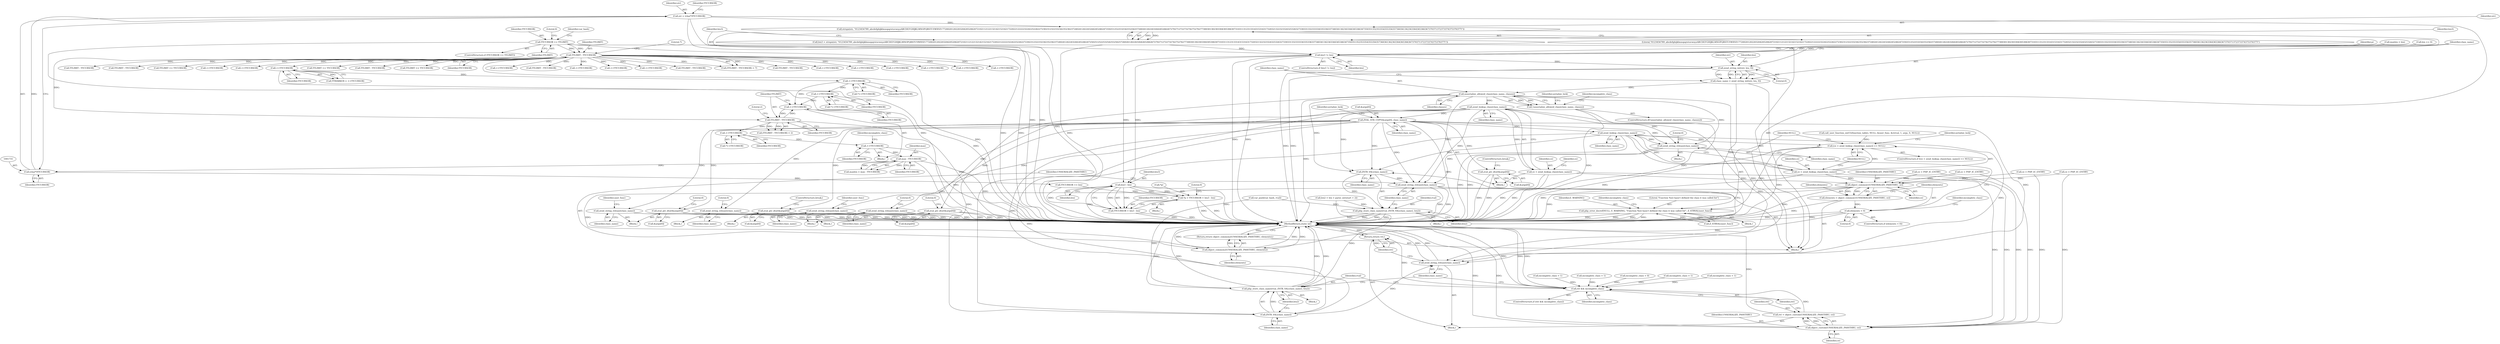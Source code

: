 digraph "0_php-src_1a23ebc1fff59bf480ca92963b36eba5c1b904c4@API" {
"1001766" [label="(Call,strspn(str, \"0123456789_abcdefghijklmnopqrstuvwxyzABCDEFGHIJKLMNOPQRSTUVWXYZ\177\200\201\202\203\204\205\206\207\210\211\212\213\214\215\216\217\220\221\222\223\224\225\226\227\230\231\232\233\234\235\236\237\240\241\242\243\244\245\246\247\250\251\252\253\254\255\256\257\260\261\262\263\264\265\266\267\270\271\272\273\274\275\276\277\300\301\302\303\304\305\306\307\310\311\312\313\314\315\316\317\320\321\322\323\324\325\326\327\330\331\332\333\334\335\336\337\340\341\342\343\344\345\346\347\350\351\352\353\354\355\356\357\360\361\362\363\364\365\366\367\370\371\372\373\374\375\376\377\\\"))"];
"1001728" [label="(Call,str = (char*)YYCURSOR)"];
"1001730" [label="(Call,(char*)YYCURSOR)"];
"1001708" [label="(Call,max - YYCURSOR)"];
"1001662" [label="(Call,++YYCURSOR)"];
"1001237" [label="(Call,++YYCURSOR)"];
"1000705" [label="(Call,YYLIMIT - YYCURSOR)"];
"1000152" [label="(Call,YYLIMIT - YYCURSOR)"];
"1000125" [label="(Call,YYCURSOR >= YYLIMIT)"];
"1000701" [label="(Call,++YYCURSOR)"];
"1000365" [label="(Call,++YYCURSOR)"];
"1000205" [label="(Call,++YYCURSOR)"];
"1000687" [label="(Call,++YYCURSOR)"];
"1001764" [label="(Call,len3 = strspn(str, \"0123456789_abcdefghijklmnopqrstuvwxyzABCDEFGHIJKLMNOPQRSTUVWXYZ\177\200\201\202\203\204\205\206\207\210\211\212\213\214\215\216\217\220\221\222\223\224\225\226\227\230\231\232\233\234\235\236\237\240\241\242\243\244\245\246\247\250\251\252\253\254\255\256\257\260\261\262\263\264\265\266\267\270\271\272\273\274\275\276\277\300\301\302\303\304\305\306\307\310\311\312\313\314\315\316\317\320\321\322\323\324\325\326\327\330\331\332\333\334\335\336\337\340\341\342\343\344\345\346\347\350\351\352\353\354\355\356\357\360\361\362\363\364\365\366\367\370\371\372\373\374\375\376\377\\\"))"];
"1001770" [label="(Call,len3 != len)"];
"1001779" [label="(Call,len3 - len)"];
"1001774" [label="(Call,*p = YYCURSOR + len3 - len)"];
"1001777" [label="(Call,YYCURSOR + len3 - len)"];
"1001786" [label="(Call,zend_string_init(str, len, 0))"];
"1001784" [label="(Call,class_name = zend_string_init(str, len, 0))"];
"1001794" [label="(Call,unserialize_allowed_class(class_name, classes))"];
"1001793" [label="(Call,!unserialize_allowed_class(class_name, classes))"];
"1001810" [label="(Call,zend_lookup_class(class_name))"];
"1001808" [label="(Call,ce = zend_lookup_class(class_name))"];
"1001996" [label="(Call,object_custom(UNSERIALIZE_PASSTHRU, ce))"];
"1001994" [label="(Call,ret = object_custom(UNSERIALIZE_PASSTHRU, ce))"];
"1002000" [label="(Call,ret && incomplete_class)"];
"1002011" [label="(Return,return ret;)"];
"1002015" [label="(Call,object_common1(UNSERIALIZE_PASSTHRU, ce))"];
"1002013" [label="(Call,elements = object_common1(UNSERIALIZE_PASSTHRU, ce))"];
"1002019" [label="(Call,elements < 0)"];
"1002038" [label="(Call,object_common2(UNSERIALIZE_PASSTHRU, elements))"];
"1002037" [label="(Return,return object_common2(UNSERIALIZE_PASSTHRU, elements);)"];
"1001822" [label="(Call,zend_string_release(class_name))"];
"1001834" [label="(Call,zend_string_release(class_name))"];
"1001863" [label="(Call,ZVAL_STR_COPY(&args[0], class_name))"];
"1001895" [label="(Call,zend_string_release(class_name))"];
"1001900" [label="(Call,zval_ptr_dtor(&args[0]))"];
"1001922" [label="(Call,zval_ptr_dtor(&args[0]))"];
"1001938" [label="(Call,zend_string_release(class_name))"];
"1001943" [label="(Call,zval_ptr_dtor(&args[0]))"];
"1001957" [label="(Call,zend_lookup_class(class_name))"];
"1001954" [label="(Call,(ce = zend_lookup_class(class_name)) == NULL)"];
"1001961" [label="(Call,php_error_docref(NULL, E_WARNING, \"Function %s() hasn't defined the class it was called for\", Z_STRVAL(user_func)))"];
"1001955" [label="(Call,ce = zend_lookup_class(class_name))"];
"1002006" [label="(Call,ZSTR_VAL(class_name))"];
"1002004" [label="(Call,php_store_class_name(rval, ZSTR_VAL(class_name), len2))"];
"1002009" [label="(Call,zend_string_release(class_name))"];
"1002023" [label="(Call,zend_string_release(class_name))"];
"1002032" [label="(Call,ZSTR_VAL(class_name))"];
"1002030" [label="(Call,php_store_class_name(rval, ZSTR_VAL(class_name), len2))"];
"1002035" [label="(Call,zend_string_release(class_name))"];
"1001979" [label="(Call,zval_ptr_dtor(&args[0]))"];
"1000708" [label="(Literal,2)"];
"1001967" [label="(Call,incomplete_class = 1)"];
"1001809" [label="(Identifier,ce)"];
"1000273" [label="(Call,++YYCURSOR)"];
"1001906" [label="(Literal,0)"];
"1000364" [label="(Call,*++YYCURSOR)"];
"1001992" [label="(Block,)"];
"1001115" [label="(Call,YYLIMIT - YYCURSOR)"];
"1000706" [label="(Identifier,YYLIMIT)"];
"1001835" [label="(Identifier,class_name)"];
"1001775" [label="(Call,*p)"];
"1001834" [label="(Call,zend_string_release(class_name))"];
"1000205" [label="(Call,++YYCURSOR)"];
"1001954" [label="(Call,(ce = zend_lookup_class(class_name)) == NULL)"];
"1002019" [label="(Call,elements < 0)"];
"1002011" [label="(Return,return ret;)"];
"1001771" [label="(Identifier,len3)"];
"1000125" [label="(Call,YYCURSOR >= YYLIMIT)"];
"1002017" [label="(Identifier,ce)"];
"1001708" [label="(Call,max - YYCURSOR)"];
"1001851" [label="(Call,incomplete_class = 1)"];
"1001943" [label="(Call,zval_ptr_dtor(&args[0]))"];
"1001772" [label="(Identifier,len)"];
"1001710" [label="(Identifier,YYCURSOR)"];
"1000231" [label="(Call,++YYCURSOR)"];
"1001729" [label="(Identifier,str)"];
"1000701" [label="(Call,++YYCURSOR)"];
"1002022" [label="(Block,)"];
"1000133" [label="(Identifier,var_hash)"];
"1001833" [label="(Block,)"];
"1001887" [label="(Block,)"];
"1002039" [label="(Identifier,UNSERIALIZE_PASSTHRU)"];
"1001675" [label="(Identifier,incomplete_class)"];
"1001822" [label="(Call,zend_string_release(class_name))"];
"1001770" [label="(Call,len3 != len)"];
"1000287" [label="(Call,++YYCURSOR)"];
"1001994" [label="(Call,ret = object_custom(UNSERIALIZE_PASSTHRU, ce))"];
"1001923" [label="(Call,&args[0])"];
"1001899" [label="(Identifier,user_func)"];
"1001949" [label="(Literal,0)"];
"1002004" [label="(Call,php_store_class_name(rval, ZSTR_VAL(class_name), len2))"];
"1001787" [label="(Identifier,str)"];
"1002000" [label="(Call,ret && incomplete_class)"];
"1002003" [label="(Block,)"];
"1001821" [label="(Block,)"];
"1002031" [label="(Identifier,rval)"];
"1001825" [label="(Literal,0)"];
"1001863" [label="(Call,ZVAL_STR_COPY(&args[0], class_name))"];
"1000352" [label="(Call,++YYCURSOR)"];
"1002038" [label="(Call,object_common2(UNSERIALIZE_PASSTHRU, elements))"];
"1002012" [label="(Identifier,ret)"];
"1001961" [label="(Call,php_error_docref(NULL, E_WARNING, \"Function %s() hasn't defined the class it was called for\", Z_STRVAL(user_func)))"];
"1001237" [label="(Call,++YYCURSOR)"];
"1002035" [label="(Call,zend_string_release(class_name))"];
"1001358" [label="(Call,YYLIMIT - YYCURSOR)"];
"1002002" [label="(Identifier,incomplete_class)"];
"1001674" [label="(Call,incomplete_class = 0)"];
"1001970" [label="(Call,ce = PHP_IC_ENTRY)"];
"1002007" [label="(Identifier,class_name)"];
"1001778" [label="(Identifier,YYCURSOR)"];
"1001698" [label="(Call,len2 = len = parse_uiv(start + 2))"];
"1001984" [label="(ControlStructure,break;)"];
"1001779" [label="(Call,len3 - len)"];
"1000687" [label="(Call,++YYCURSOR)"];
"1001939" [label="(Identifier,class_name)"];
"1000127" [label="(Identifier,YYLIMIT)"];
"1000151" [label="(Call,(YYLIMIT - YYCURSOR) < 7)"];
"1001896" [label="(Identifier,class_name)"];
"1001808" [label="(Call,ce = zend_lookup_class(class_name))"];
"1002018" [label="(ControlStructure,if (elements < 0))"];
"1002016" [label="(Identifier,UNSERIALIZE_PASSTHRU)"];
"1001777" [label="(Call,YYCURSOR + len3 - len)"];
"1001962" [label="(Identifier,NULL)"];
"1001732" [label="(Identifier,YYCURSOR)"];
"1002026" [label="(Literal,0)"];
"1000960" [label="(Call,YYLIMIT - YYCURSOR)"];
"1001997" [label="(Identifier,UNSERIALIZE_PASSTHRU)"];
"1000343" [label="(Call,++YYCURSOR)"];
"1001794" [label="(Call,unserialize_allowed_class(class_name, classes))"];
"1002032" [label="(Call,ZSTR_VAL(class_name))"];
"1001807" [label="(Identifier,serialize_lock)"];
"1001238" [label="(Identifier,YYCURSOR)"];
"1001773" [label="(Block,)"];
"1001999" [label="(ControlStructure,if (ret && incomplete_class))"];
"1001786" [label="(Call,zend_string_init(str, len, 0))"];
"1001663" [label="(Identifier,YYCURSOR)"];
"1001733" [label="(Call,YYCURSOR += len)"];
"1000217" [label="(Call,++YYCURSOR)"];
"1001662" [label="(Call,++YYCURSOR)"];
"1001823" [label="(Identifier,class_name)"];
"1001874" [label="(Call,call_user_function_ex(CG(function_table), NULL, &user_func, &retval, 1, args, 0, NULL))"];
"1002013" [label="(Call,elements = object_common1(UNSERIALIZE_PASSTHRU, ce))"];
"1001781" [label="(Identifier,len)"];
"1001980" [label="(Call,&args[0])"];
"1000366" [label="(Identifier,YYCURSOR)"];
"1001798" [label="(Call,incomplete_class = 1)"];
"1002023" [label="(Call,zend_string_release(class_name))"];
"1002028" [label="(Identifier,incomplete_class)"];
"1001795" [label="(Identifier,class_name)"];
"1001900" [label="(Call,zval_ptr_dtor(&args[0]))"];
"1001769" [label="(ControlStructure,if (len3 != len))"];
"1001709" [label="(Identifier,max)"];
"1001996" [label="(Call,object_custom(UNSERIALIZE_PASSTHRU, ce))"];
"1001793" [label="(Call,!unserialize_allowed_class(class_name, classes))"];
"1000147" [label="(Block,)"];
"1001768" [label="(Literal,\"0123456789_abcdefghijklmnopqrstuvwxyzABCDEFGHIJKLMNOPQRSTUVWXYZ\177\200\201\202\203\204\205\206\207\210\211\212\213\214\215\216\217\220\221\222\223\224\225\226\227\230\231\232\233\234\235\236\237\240\241\242\243\244\245\246\247\250\251\252\253\254\255\256\257\260\261\262\263\264\265\266\267\270\271\272\273\274\275\276\277\300\301\302\303\304\305\306\307\310\311\312\313\314\315\316\317\320\321\322\323\324\325\326\327\330\331\332\333\334\335\336\337\340\341\342\343\344\345\346\347\350\351\352\353\354\355\356\357\360\361\362\363\364\365\366\367\370\371\372\373\374\375\376\377\\\")"];
"1001765" [label="(Identifier,len3)"];
"1001728" [label="(Call,str = (char*)YYCURSOR)"];
"1002021" [label="(Literal,0)"];
"1002447" [label="(MethodReturn,static int)"];
"1000704" [label="(Call,(YYLIMIT - YYCURSOR) < 2)"];
"1001784" [label="(Call,class_name = zend_string_init(str, len, 0))"];
"1001796" [label="(Identifier,classes)"];
"1000301" [label="(Call,++YYCURSOR)"];
"1001956" [label="(Identifier,ce)"];
"1001913" [label="(Call,incomplete_class = 1)"];
"1001959" [label="(Identifier,NULL)"];
"1001776" [label="(Identifier,p)"];
"1000193" [label="(Call,++YYCURSOR)"];
"1001901" [label="(Call,&args[0])"];
"1001927" [label="(ControlStructure,break;)"];
"1001780" [label="(Identifier,len3)"];
"1000705" [label="(Call,YYLIMIT - YYCURSOR)"];
"1000124" [label="(ControlStructure,if (YYCURSOR >= YYLIMIT))"];
"1001734" [label="(Identifier,YYCURSOR)"];
"1001965" [label="(Call,Z_STRVAL(user_func))"];
"1001801" [label="(Call,ce = PHP_IC_ENTRY)"];
"1001785" [label="(Identifier,class_name)"];
"1001963" [label="(Identifier,E_WARNING)"];
"1000329" [label="(Call,++YYCURSOR)"];
"1000702" [label="(Identifier,YYCURSOR)"];
"1001706" [label="(Call,maxlen = max - YYCURSOR)"];
"1000206" [label="(Identifier,YYCURSOR)"];
"1001713" [label="(Call,maxlen < len)"];
"1002015" [label="(Call,object_common1(UNSERIALIZE_PASSTHRU, ce))"];
"1001788" [label="(Identifier,len)"];
"1001783" [label="(Literal,0)"];
"1001791" [label="(Block,)"];
"1001944" [label="(Call,&args[0])"];
"1000203" [label="(Call,YYMARKER = ++YYCURSOR)"];
"1001938" [label="(Call,zend_string_release(class_name))"];
"1001730" [label="(Call,(char*)YYCURSOR)"];
"1001937" [label="(Block,)"];
"1001799" [label="(Identifier,incomplete_class)"];
"1001854" [label="(Call,ce = PHP_IC_ENTRY)"];
"1001871" [label="(Identifier,serialize_lock)"];
"1000365" [label="(Call,++YYCURSOR)"];
"1002036" [label="(Identifier,class_name)"];
"1001716" [label="(Call,len == 0)"];
"1001960" [label="(Block,)"];
"1002024" [label="(Identifier,class_name)"];
"1000245" [label="(Call,++YYCURSOR)"];
"1000153" [label="(Identifier,YYLIMIT)"];
"1001975" [label="(Identifier,serialize_lock)"];
"1001998" [label="(Identifier,ce)"];
"1001764" [label="(Call,len3 = strspn(str, \"0123456789_abcdefghijklmnopqrstuvwxyzABCDEFGHIJKLMNOPQRSTUVWXYZ\177\200\201\202\203\204\205\206\207\210\211\212\213\214\215\216\217\220\221\222\223\224\225\226\227\230\231\232\233\234\235\236\237\240\241\242\243\244\245\246\247\250\251\252\253\254\255\256\257\260\261\262\263\264\265\266\267\270\271\272\273\274\275\276\277\300\301\302\303\304\305\306\307\310\311\312\313\314\315\316\317\320\321\322\323\324\325\326\327\330\331\332\333\334\335\336\337\340\341\342\343\344\345\346\347\350\351\352\353\354\355\356\357\360\361\362\363\364\365\366\367\370\371\372\373\374\375\376\377\\\"))"];
"1001916" [label="(Call,ce = PHP_IC_ENTRY)"];
"1001968" [label="(Identifier,incomplete_class)"];
"1001207" [label="(Call,YYLIMIT - YYCURSOR)"];
"1001964" [label="(Literal,\"Function %s() hasn't defined the class it was called for\")"];
"1002034" [label="(Identifier,len2)"];
"1000802" [label="(Call,YYLIMIT - YYCURSOR)"];
"1000155" [label="(Literal,7)"];
"1000707" [label="(Identifier,YYCURSOR)"];
"1001161" [label="(Call,YYLIMIT <= YYCURSOR)"];
"1000688" [label="(Identifier,YYCURSOR)"];
"1002005" [label="(Identifier,rval)"];
"1002033" [label="(Identifier,class_name)"];
"1001236" [label="(Call,*++YYCURSOR)"];
"1001868" [label="(Identifier,class_name)"];
"1000126" [label="(Identifier,YYCURSOR)"];
"1001767" [label="(Identifier,str)"];
"1002009" [label="(Call,zend_string_release(class_name))"];
"1002008" [label="(Identifier,len2)"];
"1002006" [label="(Call,ZSTR_VAL(class_name))"];
"1001942" [label="(Identifier,user_func)"];
"1000315" [label="(Call,++YYCURSOR)"];
"1001813" [label="(Identifier,ce)"];
"1001995" [label="(Identifier,ret)"];
"1002040" [label="(Identifier,elements)"];
"1000152" [label="(Call,YYLIMIT - YYCURSOR)"];
"1001979" [label="(Call,zval_ptr_dtor(&args[0]))"];
"1001810" [label="(Call,zend_lookup_class(class_name))"];
"1001811" [label="(Identifier,class_name)"];
"1002001" [label="(Identifier,ret)"];
"1000686" [label="(Call,*++YYCURSOR)"];
"1001774" [label="(Call,*p = YYCURSOR + len3 - len)"];
"1002010" [label="(Identifier,class_name)"];
"1001894" [label="(Block,)"];
"1002037" [label="(Return,return object_common2(UNSERIALIZE_PASSTHRU, elements);)"];
"1000141" [label="(Call,var_push(var_hash, rval))"];
"1001958" [label="(Identifier,class_name)"];
"1002029" [label="(Block,)"];
"1001766" [label="(Call,strspn(str, \"0123456789_abcdefghijklmnopqrstuvwxyzABCDEFGHIJKLMNOPQRSTUVWXYZ\177\200\201\202\203\204\205\206\207\210\211\212\213\214\215\216\217\220\221\222\223\224\225\226\227\230\231\232\233\234\235\236\237\240\241\242\243\244\245\246\247\250\251\252\253\254\255\256\257\260\261\262\263\264\265\266\267\270\271\272\273\274\275\276\277\300\301\302\303\304\305\306\307\310\311\312\313\314\315\316\317\320\321\322\323\324\325\326\327\330\331\332\333\334\335\336\337\340\341\342\343\344\345\346\347\350\351\352\353\354\355\356\357\360\361\362\363\364\365\366\367\370\371\372\373\374\375\376\377\\\"))"];
"1000259" [label="(Call,++YYCURSOR)"];
"1000756" [label="(Call,YYLIMIT <= YYCURSOR)"];
"1001837" [label="(Literal,0)"];
"1002030" [label="(Call,php_store_class_name(rval, ZSTR_VAL(class_name), len2))"];
"1000849" [label="(Call,YYLIMIT - YYCURSOR)"];
"1001895" [label="(Call,zend_string_release(class_name))"];
"1001953" [label="(ControlStructure,if ((ce = zend_lookup_class(class_name)) == NULL))"];
"1001864" [label="(Call,&args[0])"];
"1001069" [label="(Call,YYLIMIT <= YYCURSOR)"];
"1002020" [label="(Identifier,elements)"];
"1001955" [label="(Call,ce = zend_lookup_class(class_name))"];
"1000130" [label="(Literal,0)"];
"1001792" [label="(ControlStructure,if(!unserialize_allowed_class(class_name, classes)))"];
"1001664" [label="(Block,)"];
"1001922" [label="(Call,zval_ptr_dtor(&args[0]))"];
"1000154" [label="(Identifier,YYCURSOR)"];
"1001789" [label="(Literal,0)"];
"1002014" [label="(Identifier,elements)"];
"1001957" [label="(Call,zend_lookup_class(class_name))"];
"1001766" -> "1001764"  [label="AST: "];
"1001766" -> "1001768"  [label="CFG: "];
"1001767" -> "1001766"  [label="AST: "];
"1001768" -> "1001766"  [label="AST: "];
"1001764" -> "1001766"  [label="CFG: "];
"1001766" -> "1002447"  [label="DDG: "];
"1001766" -> "1001764"  [label="DDG: "];
"1001766" -> "1001764"  [label="DDG: "];
"1001728" -> "1001766"  [label="DDG: "];
"1001766" -> "1001786"  [label="DDG: "];
"1001728" -> "1001664"  [label="AST: "];
"1001728" -> "1001730"  [label="CFG: "];
"1001729" -> "1001728"  [label="AST: "];
"1001730" -> "1001728"  [label="AST: "];
"1001734" -> "1001728"  [label="CFG: "];
"1001728" -> "1002447"  [label="DDG: "];
"1001728" -> "1002447"  [label="DDG: "];
"1001730" -> "1001728"  [label="DDG: "];
"1001730" -> "1001732"  [label="CFG: "];
"1001731" -> "1001730"  [label="AST: "];
"1001732" -> "1001730"  [label="AST: "];
"1001708" -> "1001730"  [label="DDG: "];
"1001730" -> "1001733"  [label="DDG: "];
"1001708" -> "1001706"  [label="AST: "];
"1001708" -> "1001710"  [label="CFG: "];
"1001709" -> "1001708"  [label="AST: "];
"1001710" -> "1001708"  [label="AST: "];
"1001706" -> "1001708"  [label="CFG: "];
"1001708" -> "1002447"  [label="DDG: "];
"1001708" -> "1002447"  [label="DDG: "];
"1001708" -> "1001706"  [label="DDG: "];
"1001708" -> "1001706"  [label="DDG: "];
"1001662" -> "1001708"  [label="DDG: "];
"1001662" -> "1000147"  [label="AST: "];
"1001662" -> "1001663"  [label="CFG: "];
"1001663" -> "1001662"  [label="AST: "];
"1001675" -> "1001662"  [label="CFG: "];
"1001662" -> "1002447"  [label="DDG: "];
"1001237" -> "1001662"  [label="DDG: "];
"1001237" -> "1001236"  [label="AST: "];
"1001237" -> "1001238"  [label="CFG: "];
"1001238" -> "1001237"  [label="AST: "];
"1001236" -> "1001237"  [label="CFG: "];
"1000705" -> "1001237"  [label="DDG: "];
"1000705" -> "1000704"  [label="AST: "];
"1000705" -> "1000707"  [label="CFG: "];
"1000706" -> "1000705"  [label="AST: "];
"1000707" -> "1000705"  [label="AST: "];
"1000708" -> "1000705"  [label="CFG: "];
"1000705" -> "1002447"  [label="DDG: "];
"1000705" -> "1000701"  [label="DDG: "];
"1000705" -> "1000704"  [label="DDG: "];
"1000705" -> "1000704"  [label="DDG: "];
"1000152" -> "1000705"  [label="DDG: "];
"1000701" -> "1000705"  [label="DDG: "];
"1000152" -> "1000151"  [label="AST: "];
"1000152" -> "1000154"  [label="CFG: "];
"1000153" -> "1000152"  [label="AST: "];
"1000154" -> "1000152"  [label="AST: "];
"1000155" -> "1000152"  [label="CFG: "];
"1000152" -> "1002447"  [label="DDG: "];
"1000152" -> "1000151"  [label="DDG: "];
"1000152" -> "1000151"  [label="DDG: "];
"1000125" -> "1000152"  [label="DDG: "];
"1000125" -> "1000152"  [label="DDG: "];
"1000152" -> "1000193"  [label="DDG: "];
"1000152" -> "1000205"  [label="DDG: "];
"1000152" -> "1000217"  [label="DDG: "];
"1000152" -> "1000231"  [label="DDG: "];
"1000152" -> "1000245"  [label="DDG: "];
"1000152" -> "1000259"  [label="DDG: "];
"1000152" -> "1000273"  [label="DDG: "];
"1000152" -> "1000287"  [label="DDG: "];
"1000152" -> "1000301"  [label="DDG: "];
"1000152" -> "1000315"  [label="DDG: "];
"1000152" -> "1000329"  [label="DDG: "];
"1000152" -> "1000343"  [label="DDG: "];
"1000152" -> "1000352"  [label="DDG: "];
"1000152" -> "1000756"  [label="DDG: "];
"1000152" -> "1000802"  [label="DDG: "];
"1000152" -> "1000849"  [label="DDG: "];
"1000152" -> "1000960"  [label="DDG: "];
"1000152" -> "1001069"  [label="DDG: "];
"1000152" -> "1001115"  [label="DDG: "];
"1000152" -> "1001161"  [label="DDG: "];
"1000152" -> "1001207"  [label="DDG: "];
"1000152" -> "1001358"  [label="DDG: "];
"1000125" -> "1000124"  [label="AST: "];
"1000125" -> "1000127"  [label="CFG: "];
"1000126" -> "1000125"  [label="AST: "];
"1000127" -> "1000125"  [label="AST: "];
"1000130" -> "1000125"  [label="CFG: "];
"1000133" -> "1000125"  [label="CFG: "];
"1000125" -> "1002447"  [label="DDG: "];
"1000125" -> "1002447"  [label="DDG: "];
"1000125" -> "1002447"  [label="DDG: "];
"1000701" -> "1000147"  [label="AST: "];
"1000701" -> "1000702"  [label="CFG: "];
"1000702" -> "1000701"  [label="AST: "];
"1000706" -> "1000701"  [label="CFG: "];
"1000365" -> "1000701"  [label="DDG: "];
"1000687" -> "1000701"  [label="DDG: "];
"1000365" -> "1000364"  [label="AST: "];
"1000365" -> "1000366"  [label="CFG: "];
"1000366" -> "1000365"  [label="AST: "];
"1000364" -> "1000365"  [label="CFG: "];
"1000205" -> "1000365"  [label="DDG: "];
"1000365" -> "1000687"  [label="DDG: "];
"1000205" -> "1000203"  [label="AST: "];
"1000205" -> "1000206"  [label="CFG: "];
"1000206" -> "1000205"  [label="AST: "];
"1000203" -> "1000205"  [label="CFG: "];
"1000205" -> "1002447"  [label="DDG: "];
"1000205" -> "1000203"  [label="DDG: "];
"1000687" -> "1000686"  [label="AST: "];
"1000687" -> "1000688"  [label="CFG: "];
"1000688" -> "1000687"  [label="AST: "];
"1000686" -> "1000687"  [label="CFG: "];
"1001764" -> "1001664"  [label="AST: "];
"1001765" -> "1001764"  [label="AST: "];
"1001771" -> "1001764"  [label="CFG: "];
"1001764" -> "1002447"  [label="DDG: "];
"1001764" -> "1001770"  [label="DDG: "];
"1001770" -> "1001769"  [label="AST: "];
"1001770" -> "1001772"  [label="CFG: "];
"1001771" -> "1001770"  [label="AST: "];
"1001772" -> "1001770"  [label="AST: "];
"1001776" -> "1001770"  [label="CFG: "];
"1001785" -> "1001770"  [label="CFG: "];
"1001770" -> "1002447"  [label="DDG: "];
"1001770" -> "1002447"  [label="DDG: "];
"1001716" -> "1001770"  [label="DDG: "];
"1001713" -> "1001770"  [label="DDG: "];
"1001770" -> "1001779"  [label="DDG: "];
"1001770" -> "1001779"  [label="DDG: "];
"1001770" -> "1001786"  [label="DDG: "];
"1001779" -> "1001777"  [label="AST: "];
"1001779" -> "1001781"  [label="CFG: "];
"1001780" -> "1001779"  [label="AST: "];
"1001781" -> "1001779"  [label="AST: "];
"1001777" -> "1001779"  [label="CFG: "];
"1001779" -> "1002447"  [label="DDG: "];
"1001779" -> "1002447"  [label="DDG: "];
"1001779" -> "1001774"  [label="DDG: "];
"1001779" -> "1001774"  [label="DDG: "];
"1001779" -> "1001777"  [label="DDG: "];
"1001779" -> "1001777"  [label="DDG: "];
"1001774" -> "1001773"  [label="AST: "];
"1001774" -> "1001777"  [label="CFG: "];
"1001775" -> "1001774"  [label="AST: "];
"1001777" -> "1001774"  [label="AST: "];
"1001783" -> "1001774"  [label="CFG: "];
"1001774" -> "1002447"  [label="DDG: "];
"1001774" -> "1002447"  [label="DDG: "];
"1001733" -> "1001774"  [label="DDG: "];
"1001778" -> "1001777"  [label="AST: "];
"1001777" -> "1002447"  [label="DDG: "];
"1001777" -> "1002447"  [label="DDG: "];
"1001733" -> "1001777"  [label="DDG: "];
"1001786" -> "1001784"  [label="AST: "];
"1001786" -> "1001789"  [label="CFG: "];
"1001787" -> "1001786"  [label="AST: "];
"1001788" -> "1001786"  [label="AST: "];
"1001789" -> "1001786"  [label="AST: "];
"1001784" -> "1001786"  [label="CFG: "];
"1001786" -> "1002447"  [label="DDG: "];
"1001786" -> "1002447"  [label="DDG: "];
"1001786" -> "1001784"  [label="DDG: "];
"1001786" -> "1001784"  [label="DDG: "];
"1001786" -> "1001784"  [label="DDG: "];
"1001784" -> "1001664"  [label="AST: "];
"1001785" -> "1001784"  [label="AST: "];
"1001795" -> "1001784"  [label="CFG: "];
"1001784" -> "1002447"  [label="DDG: "];
"1001784" -> "1001794"  [label="DDG: "];
"1001794" -> "1001793"  [label="AST: "];
"1001794" -> "1001796"  [label="CFG: "];
"1001795" -> "1001794"  [label="AST: "];
"1001796" -> "1001794"  [label="AST: "];
"1001793" -> "1001794"  [label="CFG: "];
"1001794" -> "1002447"  [label="DDG: "];
"1001794" -> "1001793"  [label="DDG: "];
"1001794" -> "1001793"  [label="DDG: "];
"1001794" -> "1001810"  [label="DDG: "];
"1001794" -> "1002006"  [label="DDG: "];
"1001794" -> "1002009"  [label="DDG: "];
"1001794" -> "1002023"  [label="DDG: "];
"1001794" -> "1002032"  [label="DDG: "];
"1001794" -> "1002035"  [label="DDG: "];
"1001793" -> "1001792"  [label="AST: "];
"1001799" -> "1001793"  [label="CFG: "];
"1001807" -> "1001793"  [label="CFG: "];
"1001793" -> "1002447"  [label="DDG: "];
"1001793" -> "1002447"  [label="DDG: "];
"1001810" -> "1001808"  [label="AST: "];
"1001810" -> "1001811"  [label="CFG: "];
"1001811" -> "1001810"  [label="AST: "];
"1001808" -> "1001810"  [label="CFG: "];
"1001810" -> "1001808"  [label="DDG: "];
"1001810" -> "1001822"  [label="DDG: "];
"1001810" -> "1001834"  [label="DDG: "];
"1001810" -> "1001863"  [label="DDG: "];
"1001810" -> "1002006"  [label="DDG: "];
"1001810" -> "1002009"  [label="DDG: "];
"1001810" -> "1002023"  [label="DDG: "];
"1001810" -> "1002032"  [label="DDG: "];
"1001810" -> "1002035"  [label="DDG: "];
"1001808" -> "1001791"  [label="AST: "];
"1001809" -> "1001808"  [label="AST: "];
"1001813" -> "1001808"  [label="CFG: "];
"1001808" -> "1002447"  [label="DDG: "];
"1001808" -> "1002447"  [label="DDG: "];
"1001808" -> "1001996"  [label="DDG: "];
"1001808" -> "1002015"  [label="DDG: "];
"1001996" -> "1001994"  [label="AST: "];
"1001996" -> "1001998"  [label="CFG: "];
"1001997" -> "1001996"  [label="AST: "];
"1001998" -> "1001996"  [label="AST: "];
"1001994" -> "1001996"  [label="CFG: "];
"1001996" -> "1002447"  [label="DDG: "];
"1001996" -> "1002447"  [label="DDG: "];
"1001996" -> "1001994"  [label="DDG: "];
"1001996" -> "1001994"  [label="DDG: "];
"1001970" -> "1001996"  [label="DDG: "];
"1001854" -> "1001996"  [label="DDG: "];
"1001801" -> "1001996"  [label="DDG: "];
"1001955" -> "1001996"  [label="DDG: "];
"1001916" -> "1001996"  [label="DDG: "];
"1001994" -> "1001992"  [label="AST: "];
"1001995" -> "1001994"  [label="AST: "];
"1002001" -> "1001994"  [label="CFG: "];
"1001994" -> "1002447"  [label="DDG: "];
"1001994" -> "1002000"  [label="DDG: "];
"1002000" -> "1001999"  [label="AST: "];
"1002000" -> "1002001"  [label="CFG: "];
"1002000" -> "1002002"  [label="CFG: "];
"1002001" -> "1002000"  [label="AST: "];
"1002002" -> "1002000"  [label="AST: "];
"1002005" -> "1002000"  [label="CFG: "];
"1002010" -> "1002000"  [label="CFG: "];
"1002000" -> "1002447"  [label="DDG: "];
"1002000" -> "1002447"  [label="DDG: "];
"1002000" -> "1002447"  [label="DDG: "];
"1001913" -> "1002000"  [label="DDG: "];
"1001674" -> "1002000"  [label="DDG: "];
"1001798" -> "1002000"  [label="DDG: "];
"1001851" -> "1002000"  [label="DDG: "];
"1001967" -> "1002000"  [label="DDG: "];
"1002000" -> "1002011"  [label="DDG: "];
"1002011" -> "1001992"  [label="AST: "];
"1002011" -> "1002012"  [label="CFG: "];
"1002012" -> "1002011"  [label="AST: "];
"1002447" -> "1002011"  [label="CFG: "];
"1002011" -> "1002447"  [label="DDG: "];
"1002012" -> "1002011"  [label="DDG: "];
"1002015" -> "1002013"  [label="AST: "];
"1002015" -> "1002017"  [label="CFG: "];
"1002016" -> "1002015"  [label="AST: "];
"1002017" -> "1002015"  [label="AST: "];
"1002013" -> "1002015"  [label="CFG: "];
"1002015" -> "1002447"  [label="DDG: "];
"1002015" -> "1002447"  [label="DDG: "];
"1002015" -> "1002013"  [label="DDG: "];
"1002015" -> "1002013"  [label="DDG: "];
"1001970" -> "1002015"  [label="DDG: "];
"1001854" -> "1002015"  [label="DDG: "];
"1001801" -> "1002015"  [label="DDG: "];
"1001955" -> "1002015"  [label="DDG: "];
"1001916" -> "1002015"  [label="DDG: "];
"1002015" -> "1002038"  [label="DDG: "];
"1002013" -> "1001664"  [label="AST: "];
"1002014" -> "1002013"  [label="AST: "];
"1002020" -> "1002013"  [label="CFG: "];
"1002013" -> "1002447"  [label="DDG: "];
"1002013" -> "1002019"  [label="DDG: "];
"1002019" -> "1002018"  [label="AST: "];
"1002019" -> "1002021"  [label="CFG: "];
"1002020" -> "1002019"  [label="AST: "];
"1002021" -> "1002019"  [label="AST: "];
"1002024" -> "1002019"  [label="CFG: "];
"1002028" -> "1002019"  [label="CFG: "];
"1002019" -> "1002447"  [label="DDG: "];
"1002019" -> "1002447"  [label="DDG: "];
"1002019" -> "1002038"  [label="DDG: "];
"1002038" -> "1002037"  [label="AST: "];
"1002038" -> "1002040"  [label="CFG: "];
"1002039" -> "1002038"  [label="AST: "];
"1002040" -> "1002038"  [label="AST: "];
"1002037" -> "1002038"  [label="CFG: "];
"1002038" -> "1002447"  [label="DDG: "];
"1002038" -> "1002447"  [label="DDG: "];
"1002038" -> "1002447"  [label="DDG: "];
"1002038" -> "1002037"  [label="DDG: "];
"1002037" -> "1001664"  [label="AST: "];
"1002447" -> "1002037"  [label="CFG: "];
"1002037" -> "1002447"  [label="DDG: "];
"1001822" -> "1001821"  [label="AST: "];
"1001822" -> "1001823"  [label="CFG: "];
"1001823" -> "1001822"  [label="AST: "];
"1001825" -> "1001822"  [label="CFG: "];
"1001822" -> "1002447"  [label="DDG: "];
"1001822" -> "1002447"  [label="DDG: "];
"1001834" -> "1001833"  [label="AST: "];
"1001834" -> "1001835"  [label="CFG: "];
"1001835" -> "1001834"  [label="AST: "];
"1001837" -> "1001834"  [label="CFG: "];
"1001834" -> "1002447"  [label="DDG: "];
"1001834" -> "1002447"  [label="DDG: "];
"1001863" -> "1001791"  [label="AST: "];
"1001863" -> "1001868"  [label="CFG: "];
"1001864" -> "1001863"  [label="AST: "];
"1001868" -> "1001863"  [label="AST: "];
"1001871" -> "1001863"  [label="CFG: "];
"1001863" -> "1002447"  [label="DDG: "];
"1001863" -> "1001895"  [label="DDG: "];
"1001863" -> "1001900"  [label="DDG: "];
"1001863" -> "1001922"  [label="DDG: "];
"1001863" -> "1001938"  [label="DDG: "];
"1001863" -> "1001943"  [label="DDG: "];
"1001863" -> "1001957"  [label="DDG: "];
"1001863" -> "1001979"  [label="DDG: "];
"1001863" -> "1002006"  [label="DDG: "];
"1001863" -> "1002009"  [label="DDG: "];
"1001863" -> "1002023"  [label="DDG: "];
"1001863" -> "1002032"  [label="DDG: "];
"1001863" -> "1002035"  [label="DDG: "];
"1001895" -> "1001894"  [label="AST: "];
"1001895" -> "1001896"  [label="CFG: "];
"1001896" -> "1001895"  [label="AST: "];
"1001899" -> "1001895"  [label="CFG: "];
"1001895" -> "1002447"  [label="DDG: "];
"1001895" -> "1002447"  [label="DDG: "];
"1001900" -> "1001894"  [label="AST: "];
"1001900" -> "1001901"  [label="CFG: "];
"1001901" -> "1001900"  [label="AST: "];
"1001906" -> "1001900"  [label="CFG: "];
"1001900" -> "1002447"  [label="DDG: "];
"1001900" -> "1002447"  [label="DDG: "];
"1001922" -> "1001887"  [label="AST: "];
"1001922" -> "1001923"  [label="CFG: "];
"1001923" -> "1001922"  [label="AST: "];
"1001927" -> "1001922"  [label="CFG: "];
"1001922" -> "1002447"  [label="DDG: "];
"1001922" -> "1002447"  [label="DDG: "];
"1001938" -> "1001937"  [label="AST: "];
"1001938" -> "1001939"  [label="CFG: "];
"1001939" -> "1001938"  [label="AST: "];
"1001942" -> "1001938"  [label="CFG: "];
"1001938" -> "1002447"  [label="DDG: "];
"1001938" -> "1002447"  [label="DDG: "];
"1001943" -> "1001937"  [label="AST: "];
"1001943" -> "1001944"  [label="CFG: "];
"1001944" -> "1001943"  [label="AST: "];
"1001949" -> "1001943"  [label="CFG: "];
"1001943" -> "1002447"  [label="DDG: "];
"1001943" -> "1002447"  [label="DDG: "];
"1001957" -> "1001955"  [label="AST: "];
"1001957" -> "1001958"  [label="CFG: "];
"1001958" -> "1001957"  [label="AST: "];
"1001955" -> "1001957"  [label="CFG: "];
"1001957" -> "1001954"  [label="DDG: "];
"1001957" -> "1001955"  [label="DDG: "];
"1001957" -> "1002006"  [label="DDG: "];
"1001957" -> "1002009"  [label="DDG: "];
"1001957" -> "1002023"  [label="DDG: "];
"1001957" -> "1002032"  [label="DDG: "];
"1001957" -> "1002035"  [label="DDG: "];
"1001954" -> "1001953"  [label="AST: "];
"1001954" -> "1001959"  [label="CFG: "];
"1001955" -> "1001954"  [label="AST: "];
"1001959" -> "1001954"  [label="AST: "];
"1001962" -> "1001954"  [label="CFG: "];
"1001975" -> "1001954"  [label="CFG: "];
"1001954" -> "1002447"  [label="DDG: "];
"1001954" -> "1002447"  [label="DDG: "];
"1001955" -> "1001954"  [label="DDG: "];
"1001874" -> "1001954"  [label="DDG: "];
"1001954" -> "1001961"  [label="DDG: "];
"1001961" -> "1001960"  [label="AST: "];
"1001961" -> "1001965"  [label="CFG: "];
"1001962" -> "1001961"  [label="AST: "];
"1001963" -> "1001961"  [label="AST: "];
"1001964" -> "1001961"  [label="AST: "];
"1001965" -> "1001961"  [label="AST: "];
"1001968" -> "1001961"  [label="CFG: "];
"1001961" -> "1002447"  [label="DDG: "];
"1001961" -> "1002447"  [label="DDG: "];
"1001961" -> "1002447"  [label="DDG: "];
"1001961" -> "1002447"  [label="DDG: "];
"1001965" -> "1001961"  [label="DDG: "];
"1001956" -> "1001955"  [label="AST: "];
"1001959" -> "1001955"  [label="CFG: "];
"1001955" -> "1002447"  [label="DDG: "];
"1002006" -> "1002004"  [label="AST: "];
"1002006" -> "1002007"  [label="CFG: "];
"1002007" -> "1002006"  [label="AST: "];
"1002008" -> "1002006"  [label="CFG: "];
"1002006" -> "1002004"  [label="DDG: "];
"1002006" -> "1002009"  [label="DDG: "];
"1002004" -> "1002003"  [label="AST: "];
"1002004" -> "1002008"  [label="CFG: "];
"1002005" -> "1002004"  [label="AST: "];
"1002008" -> "1002004"  [label="AST: "];
"1002010" -> "1002004"  [label="CFG: "];
"1002004" -> "1002447"  [label="DDG: "];
"1002004" -> "1002447"  [label="DDG: "];
"1002004" -> "1002447"  [label="DDG: "];
"1002004" -> "1002447"  [label="DDG: "];
"1000141" -> "1002004"  [label="DDG: "];
"1001698" -> "1002004"  [label="DDG: "];
"1002009" -> "1001992"  [label="AST: "];
"1002009" -> "1002010"  [label="CFG: "];
"1002010" -> "1002009"  [label="AST: "];
"1002012" -> "1002009"  [label="CFG: "];
"1002009" -> "1002447"  [label="DDG: "];
"1002009" -> "1002447"  [label="DDG: "];
"1002023" -> "1002022"  [label="AST: "];
"1002023" -> "1002024"  [label="CFG: "];
"1002024" -> "1002023"  [label="AST: "];
"1002026" -> "1002023"  [label="CFG: "];
"1002023" -> "1002447"  [label="DDG: "];
"1002023" -> "1002447"  [label="DDG: "];
"1002032" -> "1002030"  [label="AST: "];
"1002032" -> "1002033"  [label="CFG: "];
"1002033" -> "1002032"  [label="AST: "];
"1002034" -> "1002032"  [label="CFG: "];
"1002032" -> "1002030"  [label="DDG: "];
"1002032" -> "1002035"  [label="DDG: "];
"1002030" -> "1002029"  [label="AST: "];
"1002030" -> "1002034"  [label="CFG: "];
"1002031" -> "1002030"  [label="AST: "];
"1002034" -> "1002030"  [label="AST: "];
"1002036" -> "1002030"  [label="CFG: "];
"1002030" -> "1002447"  [label="DDG: "];
"1002030" -> "1002447"  [label="DDG: "];
"1002030" -> "1002447"  [label="DDG: "];
"1002030" -> "1002447"  [label="DDG: "];
"1000141" -> "1002030"  [label="DDG: "];
"1001698" -> "1002030"  [label="DDG: "];
"1002035" -> "1001664"  [label="AST: "];
"1002035" -> "1002036"  [label="CFG: "];
"1002036" -> "1002035"  [label="AST: "];
"1002039" -> "1002035"  [label="CFG: "];
"1002035" -> "1002447"  [label="DDG: "];
"1002035" -> "1002447"  [label="DDG: "];
"1001979" -> "1001791"  [label="AST: "];
"1001979" -> "1001980"  [label="CFG: "];
"1001980" -> "1001979"  [label="AST: "];
"1001984" -> "1001979"  [label="CFG: "];
"1001979" -> "1002447"  [label="DDG: "];
"1001979" -> "1002447"  [label="DDG: "];
}
